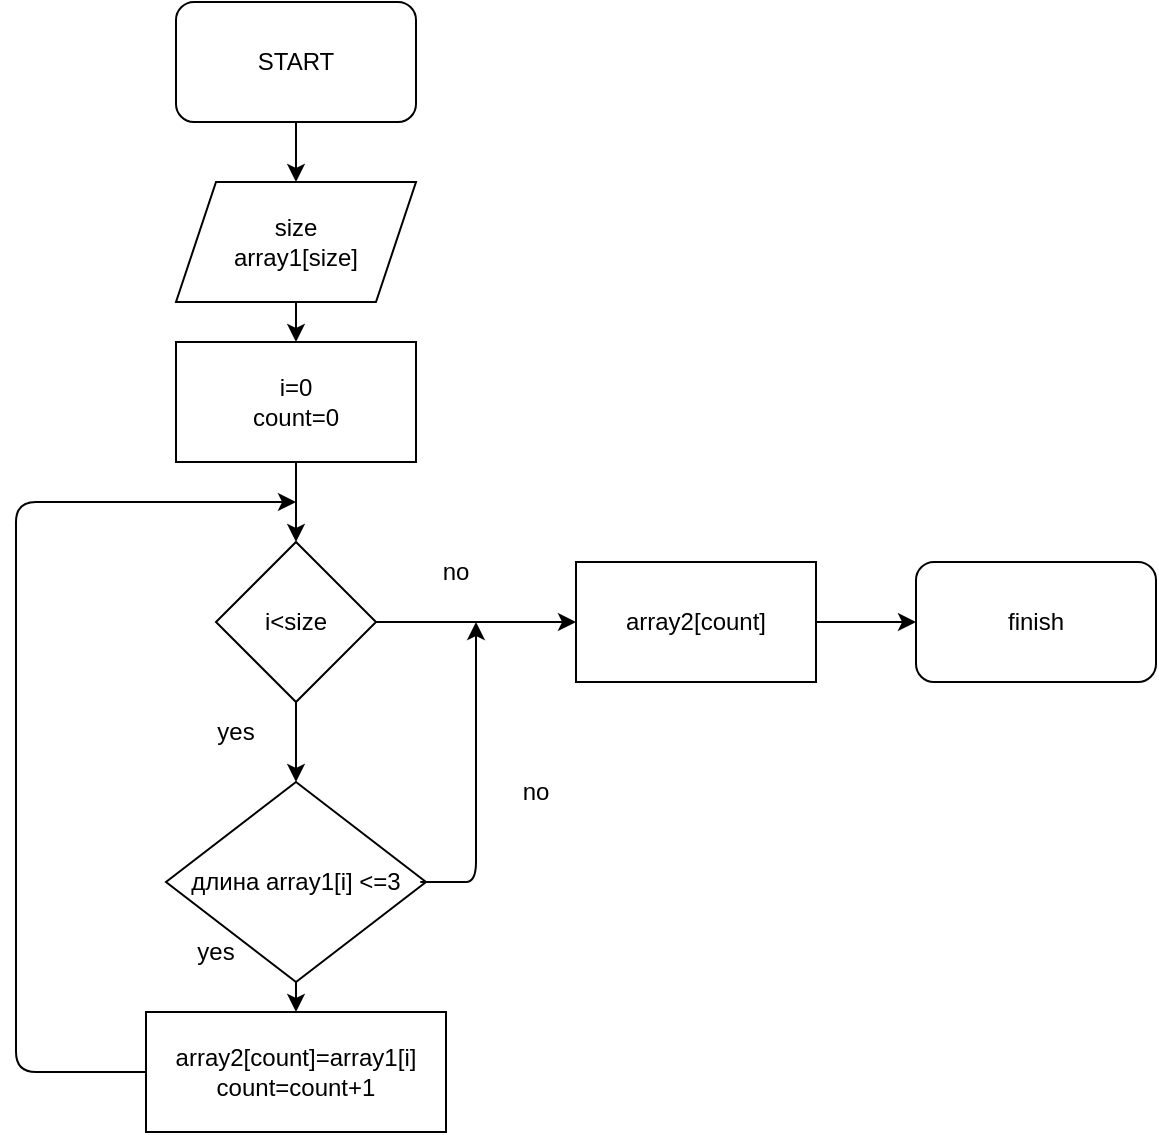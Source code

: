 <mxfile>
    <diagram id="H__yoEpXdBfqti-401VZ" name="Страница 1">
        <mxGraphModel dx="804" dy="345" grid="1" gridSize="10" guides="1" tooltips="1" connect="1" arrows="1" fold="1" page="1" pageScale="1" pageWidth="827" pageHeight="1169" math="0" shadow="0">
            <root>
                <mxCell id="0"/>
                <mxCell id="1" parent="0"/>
                <mxCell id="4" style="edgeStyle=none;html=1;exitX=0.5;exitY=1;exitDx=0;exitDy=0;" parent="1" source="2" target="3" edge="1">
                    <mxGeometry relative="1" as="geometry"/>
                </mxCell>
                <mxCell id="2" value="START" style="rounded=1;whiteSpace=wrap;html=1;" parent="1" vertex="1">
                    <mxGeometry x="330" y="20" width="120" height="60" as="geometry"/>
                </mxCell>
                <mxCell id="7" style="edgeStyle=none;html=1;exitX=0.5;exitY=1;exitDx=0;exitDy=0;entryX=0.5;entryY=0;entryDx=0;entryDy=0;" parent="1" source="3" target="5" edge="1">
                    <mxGeometry relative="1" as="geometry"/>
                </mxCell>
                <mxCell id="3" value="size&lt;br&gt;array1[size]" style="shape=parallelogram;perimeter=parallelogramPerimeter;whiteSpace=wrap;html=1;fixedSize=1;" parent="1" vertex="1">
                    <mxGeometry x="330" y="110" width="120" height="60" as="geometry"/>
                </mxCell>
                <mxCell id="8" style="edgeStyle=none;html=1;exitX=0.5;exitY=1;exitDx=0;exitDy=0;entryX=0.5;entryY=0;entryDx=0;entryDy=0;" parent="1" source="5" target="6" edge="1">
                    <mxGeometry relative="1" as="geometry"/>
                </mxCell>
                <mxCell id="5" value="i=0&lt;br&gt;count=0" style="rounded=0;whiteSpace=wrap;html=1;" parent="1" vertex="1">
                    <mxGeometry x="330" y="190" width="120" height="60" as="geometry"/>
                </mxCell>
                <mxCell id="10" style="edgeStyle=none;html=1;exitX=0.5;exitY=1;exitDx=0;exitDy=0;entryX=0.5;entryY=0;entryDx=0;entryDy=0;" parent="1" source="6" target="9" edge="1">
                    <mxGeometry relative="1" as="geometry"/>
                </mxCell>
                <mxCell id="12" style="edgeStyle=none;html=1;exitX=1;exitY=0.5;exitDx=0;exitDy=0;" parent="1" source="6" target="11" edge="1">
                    <mxGeometry relative="1" as="geometry"/>
                </mxCell>
                <mxCell id="6" value="i&amp;lt;size" style="rhombus;whiteSpace=wrap;html=1;" parent="1" vertex="1">
                    <mxGeometry x="350" y="290" width="80" height="80" as="geometry"/>
                </mxCell>
                <mxCell id="20" style="edgeStyle=none;html=1;exitX=0.5;exitY=1;exitDx=0;exitDy=0;entryX=0.5;entryY=0;entryDx=0;entryDy=0;" edge="1" parent="1" source="9" target="15">
                    <mxGeometry relative="1" as="geometry"/>
                </mxCell>
                <mxCell id="9" value="длина array1[i] &amp;lt;=3" style="rhombus;whiteSpace=wrap;html=1;" parent="1" vertex="1">
                    <mxGeometry x="325" y="410" width="130" height="100" as="geometry"/>
                </mxCell>
                <mxCell id="26" style="edgeStyle=none;html=1;exitX=1;exitY=0.5;exitDx=0;exitDy=0;entryX=0;entryY=0.5;entryDx=0;entryDy=0;" edge="1" parent="1" source="11" target="25">
                    <mxGeometry relative="1" as="geometry"/>
                </mxCell>
                <mxCell id="11" value="array2[count]" style="rounded=0;whiteSpace=wrap;html=1;" parent="1" vertex="1">
                    <mxGeometry x="530" y="300" width="120" height="60" as="geometry"/>
                </mxCell>
                <mxCell id="13" value="yes" style="text;html=1;strokeColor=none;fillColor=none;align=center;verticalAlign=middle;whiteSpace=wrap;rounded=0;" parent="1" vertex="1">
                    <mxGeometry x="330" y="370" width="60" height="30" as="geometry"/>
                </mxCell>
                <mxCell id="14" value="no" style="text;html=1;strokeColor=none;fillColor=none;align=center;verticalAlign=middle;whiteSpace=wrap;rounded=0;" parent="1" vertex="1">
                    <mxGeometry x="440" y="290" width="60" height="30" as="geometry"/>
                </mxCell>
                <mxCell id="21" style="edgeStyle=none;html=1;" edge="1" parent="1">
                    <mxGeometry relative="1" as="geometry">
                        <mxPoint x="480" y="330" as="targetPoint"/>
                        <mxPoint x="460" y="460" as="sourcePoint"/>
                        <Array as="points">
                            <mxPoint x="450" y="460"/>
                            <mxPoint x="460" y="460"/>
                            <mxPoint x="480" y="460"/>
                        </Array>
                    </mxGeometry>
                </mxCell>
                <mxCell id="24" style="edgeStyle=none;html=1;exitX=0;exitY=0.5;exitDx=0;exitDy=0;" edge="1" parent="1" source="15">
                    <mxGeometry relative="1" as="geometry">
                        <mxPoint x="390" y="270" as="targetPoint"/>
                        <mxPoint x="250" y="550" as="sourcePoint"/>
                        <Array as="points">
                            <mxPoint x="250" y="555"/>
                            <mxPoint x="250" y="270"/>
                        </Array>
                    </mxGeometry>
                </mxCell>
                <mxCell id="15" value="array2[count]=array1[i]&lt;br&gt;count=count+1" style="rounded=0;whiteSpace=wrap;html=1;" parent="1" vertex="1">
                    <mxGeometry x="315" y="525" width="150" height="60" as="geometry"/>
                </mxCell>
                <mxCell id="17" value="yes" style="text;html=1;strokeColor=none;fillColor=none;align=center;verticalAlign=middle;whiteSpace=wrap;rounded=0;" parent="1" vertex="1">
                    <mxGeometry x="320" y="480" width="60" height="30" as="geometry"/>
                </mxCell>
                <mxCell id="22" value="no" style="text;html=1;strokeColor=none;fillColor=none;align=center;verticalAlign=middle;whiteSpace=wrap;rounded=0;" vertex="1" parent="1">
                    <mxGeometry x="480" y="400" width="60" height="30" as="geometry"/>
                </mxCell>
                <mxCell id="25" value="finish" style="rounded=1;whiteSpace=wrap;html=1;" vertex="1" parent="1">
                    <mxGeometry x="700" y="300" width="120" height="60" as="geometry"/>
                </mxCell>
            </root>
        </mxGraphModel>
    </diagram>
</mxfile>